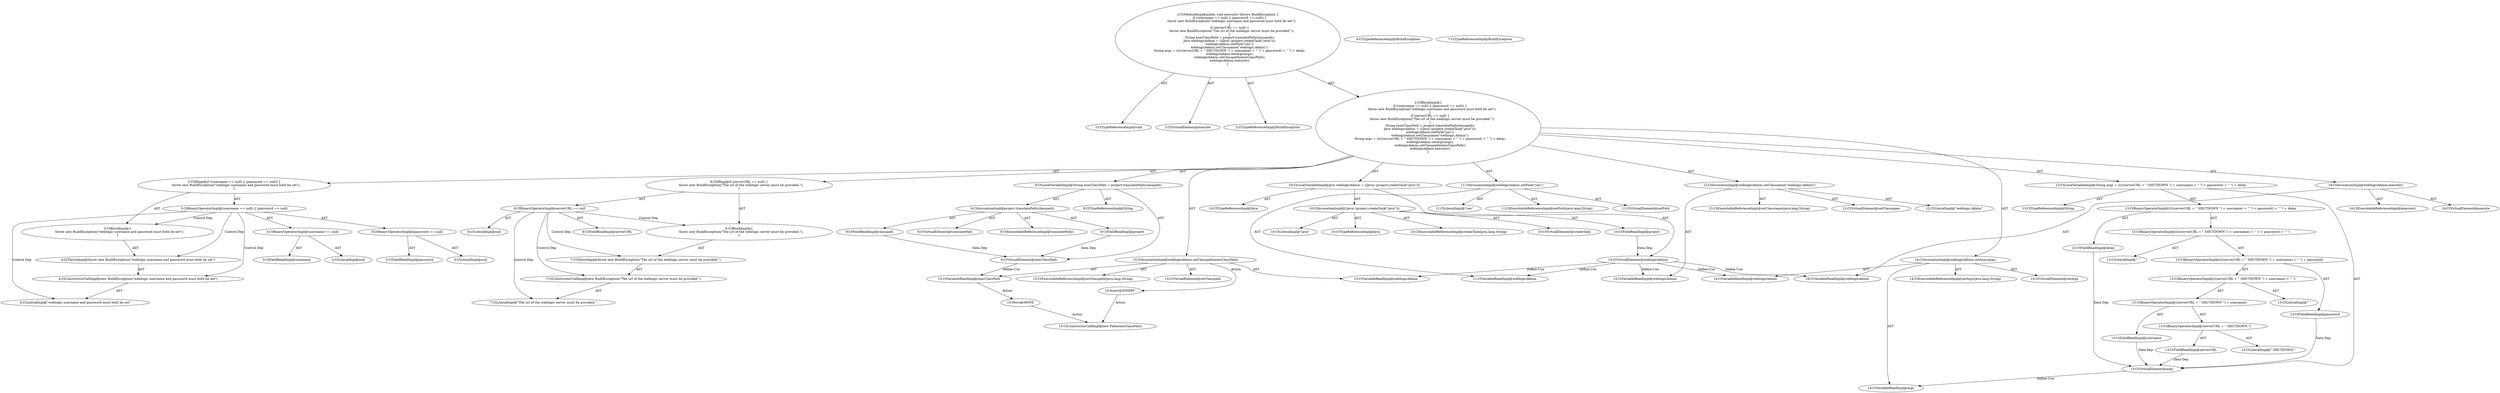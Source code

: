 digraph "execute#?" {
0 [label="2:CtTypeReferenceImpl@void" shape=ellipse]
1 [label="2:CtVirtualElement@execute" shape=ellipse]
2 [label="2:CtTypeReferenceImpl@BuildException" shape=ellipse]
3 [label="3:CtFieldReadImpl@username" shape=ellipse]
4 [label="3:CtLiteralImpl@null" shape=ellipse]
5 [label="3:CtBinaryOperatorImpl@(username == null)" shape=ellipse]
6 [label="3:CtFieldReadImpl@password" shape=ellipse]
7 [label="3:CtLiteralImpl@null" shape=ellipse]
8 [label="3:CtBinaryOperatorImpl@(password == null)" shape=ellipse]
9 [label="3:CtBinaryOperatorImpl@(username == null) || (password == null)" shape=ellipse]
10 [label="4:CtTypeReferenceImpl@BuildException" shape=ellipse]
11 [label="4:CtLiteralImpl@\"weblogic username and password must both be set\"" shape=ellipse]
12 [label="4:CtConstructorCallImpl@new BuildException(\"weblogic username and password must both be set\")" shape=ellipse]
13 [label="4:CtThrowImpl@throw new BuildException(\"weblogic username and password must both be set\")" shape=ellipse]
14 [label="3:CtBlockImpl@\{
    throw new BuildException(\"weblogic username and password must both be set\");
\}" shape=ellipse]
15 [label="3:CtIfImpl@if ((username == null) || (password == null)) \{
    throw new BuildException(\"weblogic username and password must both be set\");
\}" shape=ellipse]
16 [label="6:CtFieldReadImpl@serverURL" shape=ellipse]
17 [label="6:CtLiteralImpl@null" shape=ellipse]
18 [label="6:CtBinaryOperatorImpl@serverURL == null" shape=ellipse]
19 [label="7:CtTypeReferenceImpl@BuildException" shape=ellipse]
20 [label="7:CtLiteralImpl@\"The url of the weblogic server must be provided.\"" shape=ellipse]
21 [label="7:CtConstructorCallImpl@new BuildException(\"The url of the weblogic server must be provided.\")" shape=ellipse]
22 [label="7:CtThrowImpl@throw new BuildException(\"The url of the weblogic server must be provided.\")" shape=ellipse]
23 [label="6:CtBlockImpl@\{
    throw new BuildException(\"The url of the weblogic server must be provided.\");
\}" shape=ellipse]
24 [label="6:CtIfImpl@if (serverURL == null) \{
    throw new BuildException(\"The url of the weblogic server must be provided.\");
\}" shape=ellipse]
25 [label="9:CtTypeReferenceImpl@String" shape=ellipse]
26 [label="9:CtExecutableReferenceImpl@translatePath()" shape=ellipse]
27 [label="9:CtVirtualElement@translatePath" shape=ellipse]
28 [label="9:CtFieldReadImpl@project" shape=ellipse]
29 [label="9:CtFieldReadImpl@classpath" shape=ellipse]
30 [label="9:CtInvocationImpl@project.translatePath(classpath)" shape=ellipse]
31 [label="9:CtVirtualElement@execClassPath" shape=ellipse]
32 [label="9:CtLocalVariableImpl@String execClassPath = project.translatePath(classpath)" shape=ellipse]
33 [label="10:CtTypeReferenceImpl@Java" shape=ellipse]
34 [label="10:CtExecutableReferenceImpl@createTask(java.lang.String)" shape=ellipse]
35 [label="10:CtVirtualElement@createTask" shape=ellipse]
36 [label="10:CtFieldReadImpl@project" shape=ellipse]
37 [label="10:CtLiteralImpl@\"java\"" shape=ellipse]
38 [label="10:CtInvocationImpl@((Java) (project.createTask(\"java\")))" shape=ellipse]
39 [label="10:CtTypeReferenceImpl@Java" shape=ellipse]
40 [label="10:CtVirtualElement@weblogicAdmin" shape=ellipse]
41 [label="10:CtLocalVariableImpl@Java weblogicAdmin = ((Java) (project.createTask(\"java\")))" shape=ellipse]
42 [label="11:CtExecutableReferenceImpl@setFork(java.lang.String)" shape=ellipse]
43 [label="11:CtVirtualElement@setFork" shape=ellipse]
44 [label="11:CtVariableReadImpl@weblogicAdmin" shape=ellipse]
45 [label="11:CtLiteralImpl@\"yes\"" shape=ellipse]
46 [label="11:CtInvocationImpl@weblogicAdmin.setFork(\"yes\")" shape=ellipse]
47 [label="12:CtExecutableReferenceImpl@setClassname(java.lang.String)" shape=ellipse]
48 [label="12:CtVirtualElement@setClassname" shape=ellipse]
49 [label="12:CtVariableReadImpl@weblogicAdmin" shape=ellipse]
50 [label="12:CtLiteralImpl@\"weblogic.Admin\"" shape=ellipse]
51 [label="12:CtInvocationImpl@weblogicAdmin.setClassname(\"weblogic.Admin\")" shape=ellipse]
52 [label="13:CtTypeReferenceImpl@String" shape=ellipse]
53 [label="13:CtFieldReadImpl@serverURL" shape=ellipse]
54 [label="13:CtLiteralImpl@\" SHUTDOWN \"" shape=ellipse]
55 [label="13:CtBinaryOperatorImpl@(serverURL + \" SHUTDOWN \")" shape=ellipse]
56 [label="13:CtFieldReadImpl@username" shape=ellipse]
57 [label="13:CtBinaryOperatorImpl@((serverURL + \" SHUTDOWN \") + username)" shape=ellipse]
58 [label="13:CtLiteralImpl@\" \"" shape=ellipse]
59 [label="13:CtBinaryOperatorImpl@(((serverURL + \" SHUTDOWN \") + username) + \" \")" shape=ellipse]
60 [label="13:CtFieldReadImpl@password" shape=ellipse]
61 [label="13:CtBinaryOperatorImpl@((((serverURL + \" SHUTDOWN \") + username) + \" \") + password)" shape=ellipse]
62 [label="13:CtLiteralImpl@\" \"" shape=ellipse]
63 [label="13:CtBinaryOperatorImpl@(((((serverURL + \" SHUTDOWN \") + username) + \" \") + password) + \" \")" shape=ellipse]
64 [label="13:CtFieldReadImpl@delay" shape=ellipse]
65 [label="13:CtBinaryOperatorImpl@(((((serverURL + \" SHUTDOWN \") + username) + \" \") + password) + \" \") + delay" shape=ellipse]
66 [label="13:CtVirtualElement@args" shape=ellipse]
67 [label="13:CtLocalVariableImpl@String args = (((((serverURL + \" SHUTDOWN \") + username) + \" \") + password) + \" \") + delay" shape=ellipse]
68 [label="14:CtExecutableReferenceImpl@setArgs(java.lang.String)" shape=ellipse]
69 [label="14:CtVirtualElement@setArgs" shape=ellipse]
70 [label="14:CtVariableReadImpl@weblogicAdmin" shape=ellipse]
71 [label="14:CtVariableReadImpl@args" shape=ellipse]
72 [label="14:CtInvocationImpl@weblogicAdmin.setArgs(args)" shape=ellipse]
73 [label="15:CtExecutableReferenceImpl@setClasspath(java.lang.String)" shape=ellipse]
74 [label="15:CtVirtualElement@setClasspath" shape=ellipse]
75 [label="15:CtVariableReadImpl@weblogicAdmin" shape=ellipse]
76 [label="15:CtVariableReadImpl@execClassPath" shape=ellipse]
77 [label="15:CtInvocationImpl@weblogicAdmin.setClasspath(execClassPath)" shape=ellipse]
78 [label="16:CtExecutableReferenceImpl@execute()" shape=ellipse]
79 [label="16:CtVirtualElement@execute" shape=ellipse]
80 [label="16:CtVariableReadImpl@weblogicAdmin" shape=ellipse]
81 [label="16:CtInvocationImpl@weblogicAdmin.execute()" shape=ellipse]
82 [label="2:CtBlockImpl@\{
    if ((username == null) || (password == null)) \{
        throw new BuildException(\"weblogic username and password must both be set\");
    \}
    if (serverURL == null) \{
        throw new BuildException(\"The url of the weblogic server must be provided.\");
    \}
    String execClassPath = project.translatePath(classpath);
    Java weblogicAdmin = ((Java) (project.createTask(\"java\")));
    weblogicAdmin.setFork(\"yes\");
    weblogicAdmin.setClassname(\"weblogic.Admin\");
    String args = (((((serverURL + \" SHUTDOWN \") + username) + \" \") + password) + \" \") + delay;
    weblogicAdmin.setArgs(args);
    weblogicAdmin.setClasspath(execClassPath);
    weblogicAdmin.execute();
\}" shape=ellipse]
83 [label="2:CtMethodImpl@public void execute() throws BuildException \{
    if ((username == null) || (password == null)) \{
        throw new BuildException(\"weblogic username and password must both be set\");
    \}
    if (serverURL == null) \{
        throw new BuildException(\"The url of the weblogic server must be provided.\");
    \}
    String execClassPath = project.translatePath(classpath);
    Java weblogicAdmin = ((Java) (project.createTask(\"java\")));
    weblogicAdmin.setFork(\"yes\");
    weblogicAdmin.setClassname(\"weblogic.Admin\");
    String args = (((((serverURL + \" SHUTDOWN \") + username) + \" \") + password) + \" \") + delay;
    weblogicAdmin.setArgs(args);
    weblogicAdmin.setClasspath(execClassPath);
    weblogicAdmin.execute();
\}" shape=ellipse]
84 [label="15:Insert@INSERT" shape=ellipse]
85 [label="15:CtConstructorCallImpl@new Path(execClassPath)" shape=ellipse]
86 [label="15:Move@MOVE" shape=ellipse]
5 -> 3 [label="AST"];
5 -> 4 [label="AST"];
8 -> 6 [label="AST"];
8 -> 7 [label="AST"];
9 -> 5 [label="AST"];
9 -> 8 [label="AST"];
9 -> 14 [label="Control Dep"];
9 -> 13 [label="Control Dep"];
9 -> 12 [label="Control Dep"];
9 -> 11 [label="Control Dep"];
12 -> 11 [label="AST"];
13 -> 12 [label="AST"];
14 -> 13 [label="AST"];
15 -> 9 [label="AST"];
15 -> 14 [label="AST"];
18 -> 16 [label="AST"];
18 -> 17 [label="AST"];
18 -> 23 [label="Control Dep"];
18 -> 22 [label="Control Dep"];
18 -> 21 [label="Control Dep"];
18 -> 20 [label="Control Dep"];
21 -> 20 [label="AST"];
22 -> 21 [label="AST"];
23 -> 22 [label="AST"];
24 -> 18 [label="AST"];
24 -> 23 [label="AST"];
28 -> 31 [label="Data Dep"];
29 -> 31 [label="Data Dep"];
30 -> 27 [label="AST"];
30 -> 28 [label="AST"];
30 -> 26 [label="AST"];
30 -> 29 [label="AST"];
31 -> 76 [label="Define-Use"];
32 -> 31 [label="AST"];
32 -> 25 [label="AST"];
32 -> 30 [label="AST"];
36 -> 40 [label="Data Dep"];
38 -> 35 [label="AST"];
38 -> 39 [label="AST"];
38 -> 36 [label="AST"];
38 -> 34 [label="AST"];
38 -> 37 [label="AST"];
40 -> 44 [label="Define-Use"];
40 -> 49 [label="Define-Use"];
40 -> 70 [label="Define-Use"];
40 -> 75 [label="Define-Use"];
40 -> 80 [label="Define-Use"];
41 -> 40 [label="AST"];
41 -> 33 [label="AST"];
41 -> 38 [label="AST"];
46 -> 43 [label="AST"];
46 -> 44 [label="AST"];
46 -> 42 [label="AST"];
46 -> 45 [label="AST"];
51 -> 48 [label="AST"];
51 -> 49 [label="AST"];
51 -> 47 [label="AST"];
51 -> 50 [label="AST"];
53 -> 66 [label="Data Dep"];
55 -> 53 [label="AST"];
55 -> 54 [label="AST"];
56 -> 66 [label="Data Dep"];
57 -> 55 [label="AST"];
57 -> 56 [label="AST"];
59 -> 57 [label="AST"];
59 -> 58 [label="AST"];
60 -> 66 [label="Data Dep"];
61 -> 59 [label="AST"];
61 -> 60 [label="AST"];
63 -> 61 [label="AST"];
63 -> 62 [label="AST"];
64 -> 66 [label="Data Dep"];
65 -> 63 [label="AST"];
65 -> 64 [label="AST"];
66 -> 71 [label="Define-Use"];
67 -> 66 [label="AST"];
67 -> 52 [label="AST"];
67 -> 65 [label="AST"];
72 -> 69 [label="AST"];
72 -> 70 [label="AST"];
72 -> 68 [label="AST"];
72 -> 71 [label="AST"];
76 -> 86 [label="Action"];
77 -> 74 [label="AST"];
77 -> 75 [label="AST"];
77 -> 73 [label="AST"];
77 -> 76 [label="AST"];
77 -> 84 [label="Action"];
81 -> 79 [label="AST"];
81 -> 80 [label="AST"];
81 -> 78 [label="AST"];
82 -> 15 [label="AST"];
82 -> 24 [label="AST"];
82 -> 32 [label="AST"];
82 -> 41 [label="AST"];
82 -> 46 [label="AST"];
82 -> 51 [label="AST"];
82 -> 67 [label="AST"];
82 -> 72 [label="AST"];
82 -> 77 [label="AST"];
82 -> 81 [label="AST"];
83 -> 1 [label="AST"];
83 -> 0 [label="AST"];
83 -> 2 [label="AST"];
83 -> 82 [label="AST"];
84 -> 85 [label="Action"];
86 -> 85 [label="Action"];
}